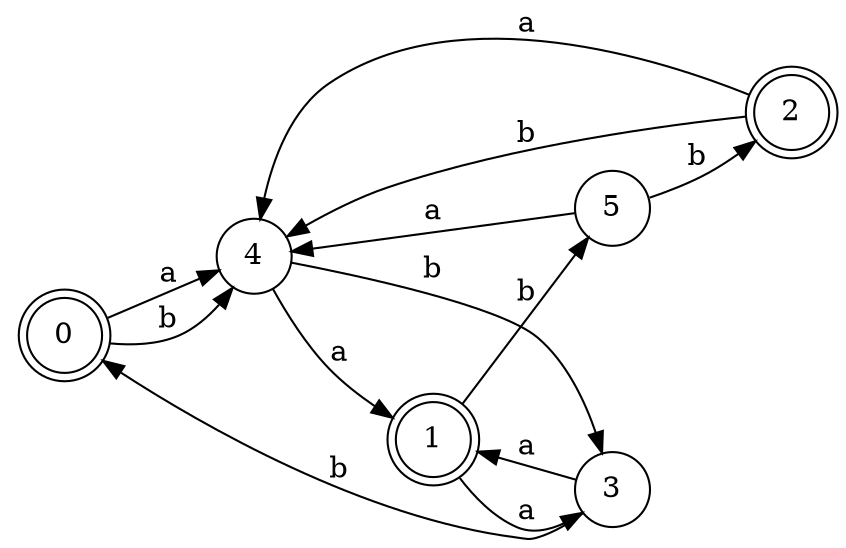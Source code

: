 digraph n5_5 {
__start0 [label="" shape="none"];

rankdir=LR;
size="8,5";

s0 [style="rounded,filled", color="black", fillcolor="white" shape="doublecircle", label="0"];
s1 [style="rounded,filled", color="black", fillcolor="white" shape="doublecircle", label="1"];
s2 [style="rounded,filled", color="black", fillcolor="white" shape="doublecircle", label="2"];
s3 [style="filled", color="black", fillcolor="white" shape="circle", label="3"];
s4 [style="filled", color="black", fillcolor="white" shape="circle", label="4"];
s5 [style="filled", color="black", fillcolor="white" shape="circle", label="5"];
s0 -> s4 [label="a"];
s0 -> s4 [label="b"];
s1 -> s3 [label="a"];
s1 -> s5 [label="b"];
s2 -> s4 [label="a"];
s2 -> s4 [label="b"];
s3 -> s1 [label="a"];
s3 -> s0 [label="b"];
s4 -> s1 [label="a"];
s4 -> s3 [label="b"];
s5 -> s4 [label="a"];
s5 -> s2 [label="b"];

}